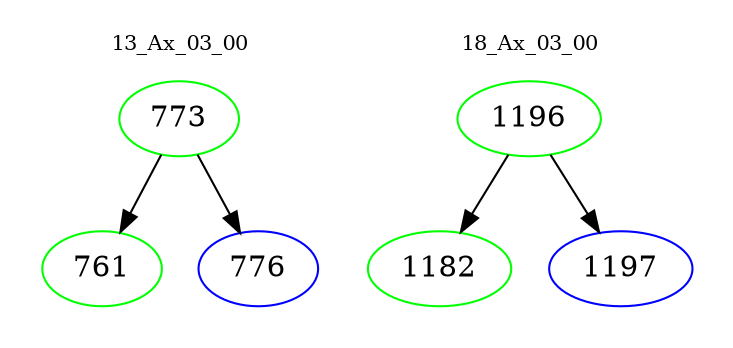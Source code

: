 digraph{
subgraph cluster_0 {
color = white
label = "13_Ax_03_00";
fontsize=10;
T0_773 [label="773", color="green"]
T0_773 -> T0_761 [color="black"]
T0_761 [label="761", color="green"]
T0_773 -> T0_776 [color="black"]
T0_776 [label="776", color="blue"]
}
subgraph cluster_1 {
color = white
label = "18_Ax_03_00";
fontsize=10;
T1_1196 [label="1196", color="green"]
T1_1196 -> T1_1182 [color="black"]
T1_1182 [label="1182", color="green"]
T1_1196 -> T1_1197 [color="black"]
T1_1197 [label="1197", color="blue"]
}
}
